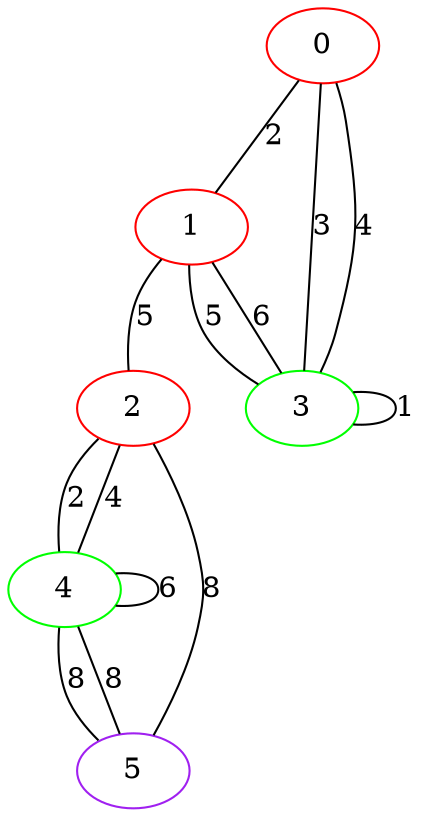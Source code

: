 graph "" {
0 [color=red, weight=1];
1 [color=red, weight=1];
2 [color=red, weight=1];
3 [color=green, weight=2];
4 [color=green, weight=2];
5 [color=purple, weight=4];
0 -- 1  [key=0, label=2];
0 -- 3  [key=0, label=3];
0 -- 3  [key=1, label=4];
1 -- 2  [key=0, label=5];
1 -- 3  [key=0, label=5];
1 -- 3  [key=1, label=6];
2 -- 4  [key=0, label=2];
2 -- 4  [key=1, label=4];
2 -- 5  [key=0, label=8];
3 -- 3  [key=0, label=1];
4 -- 4  [key=0, label=6];
4 -- 5  [key=0, label=8];
4 -- 5  [key=1, label=8];
}
